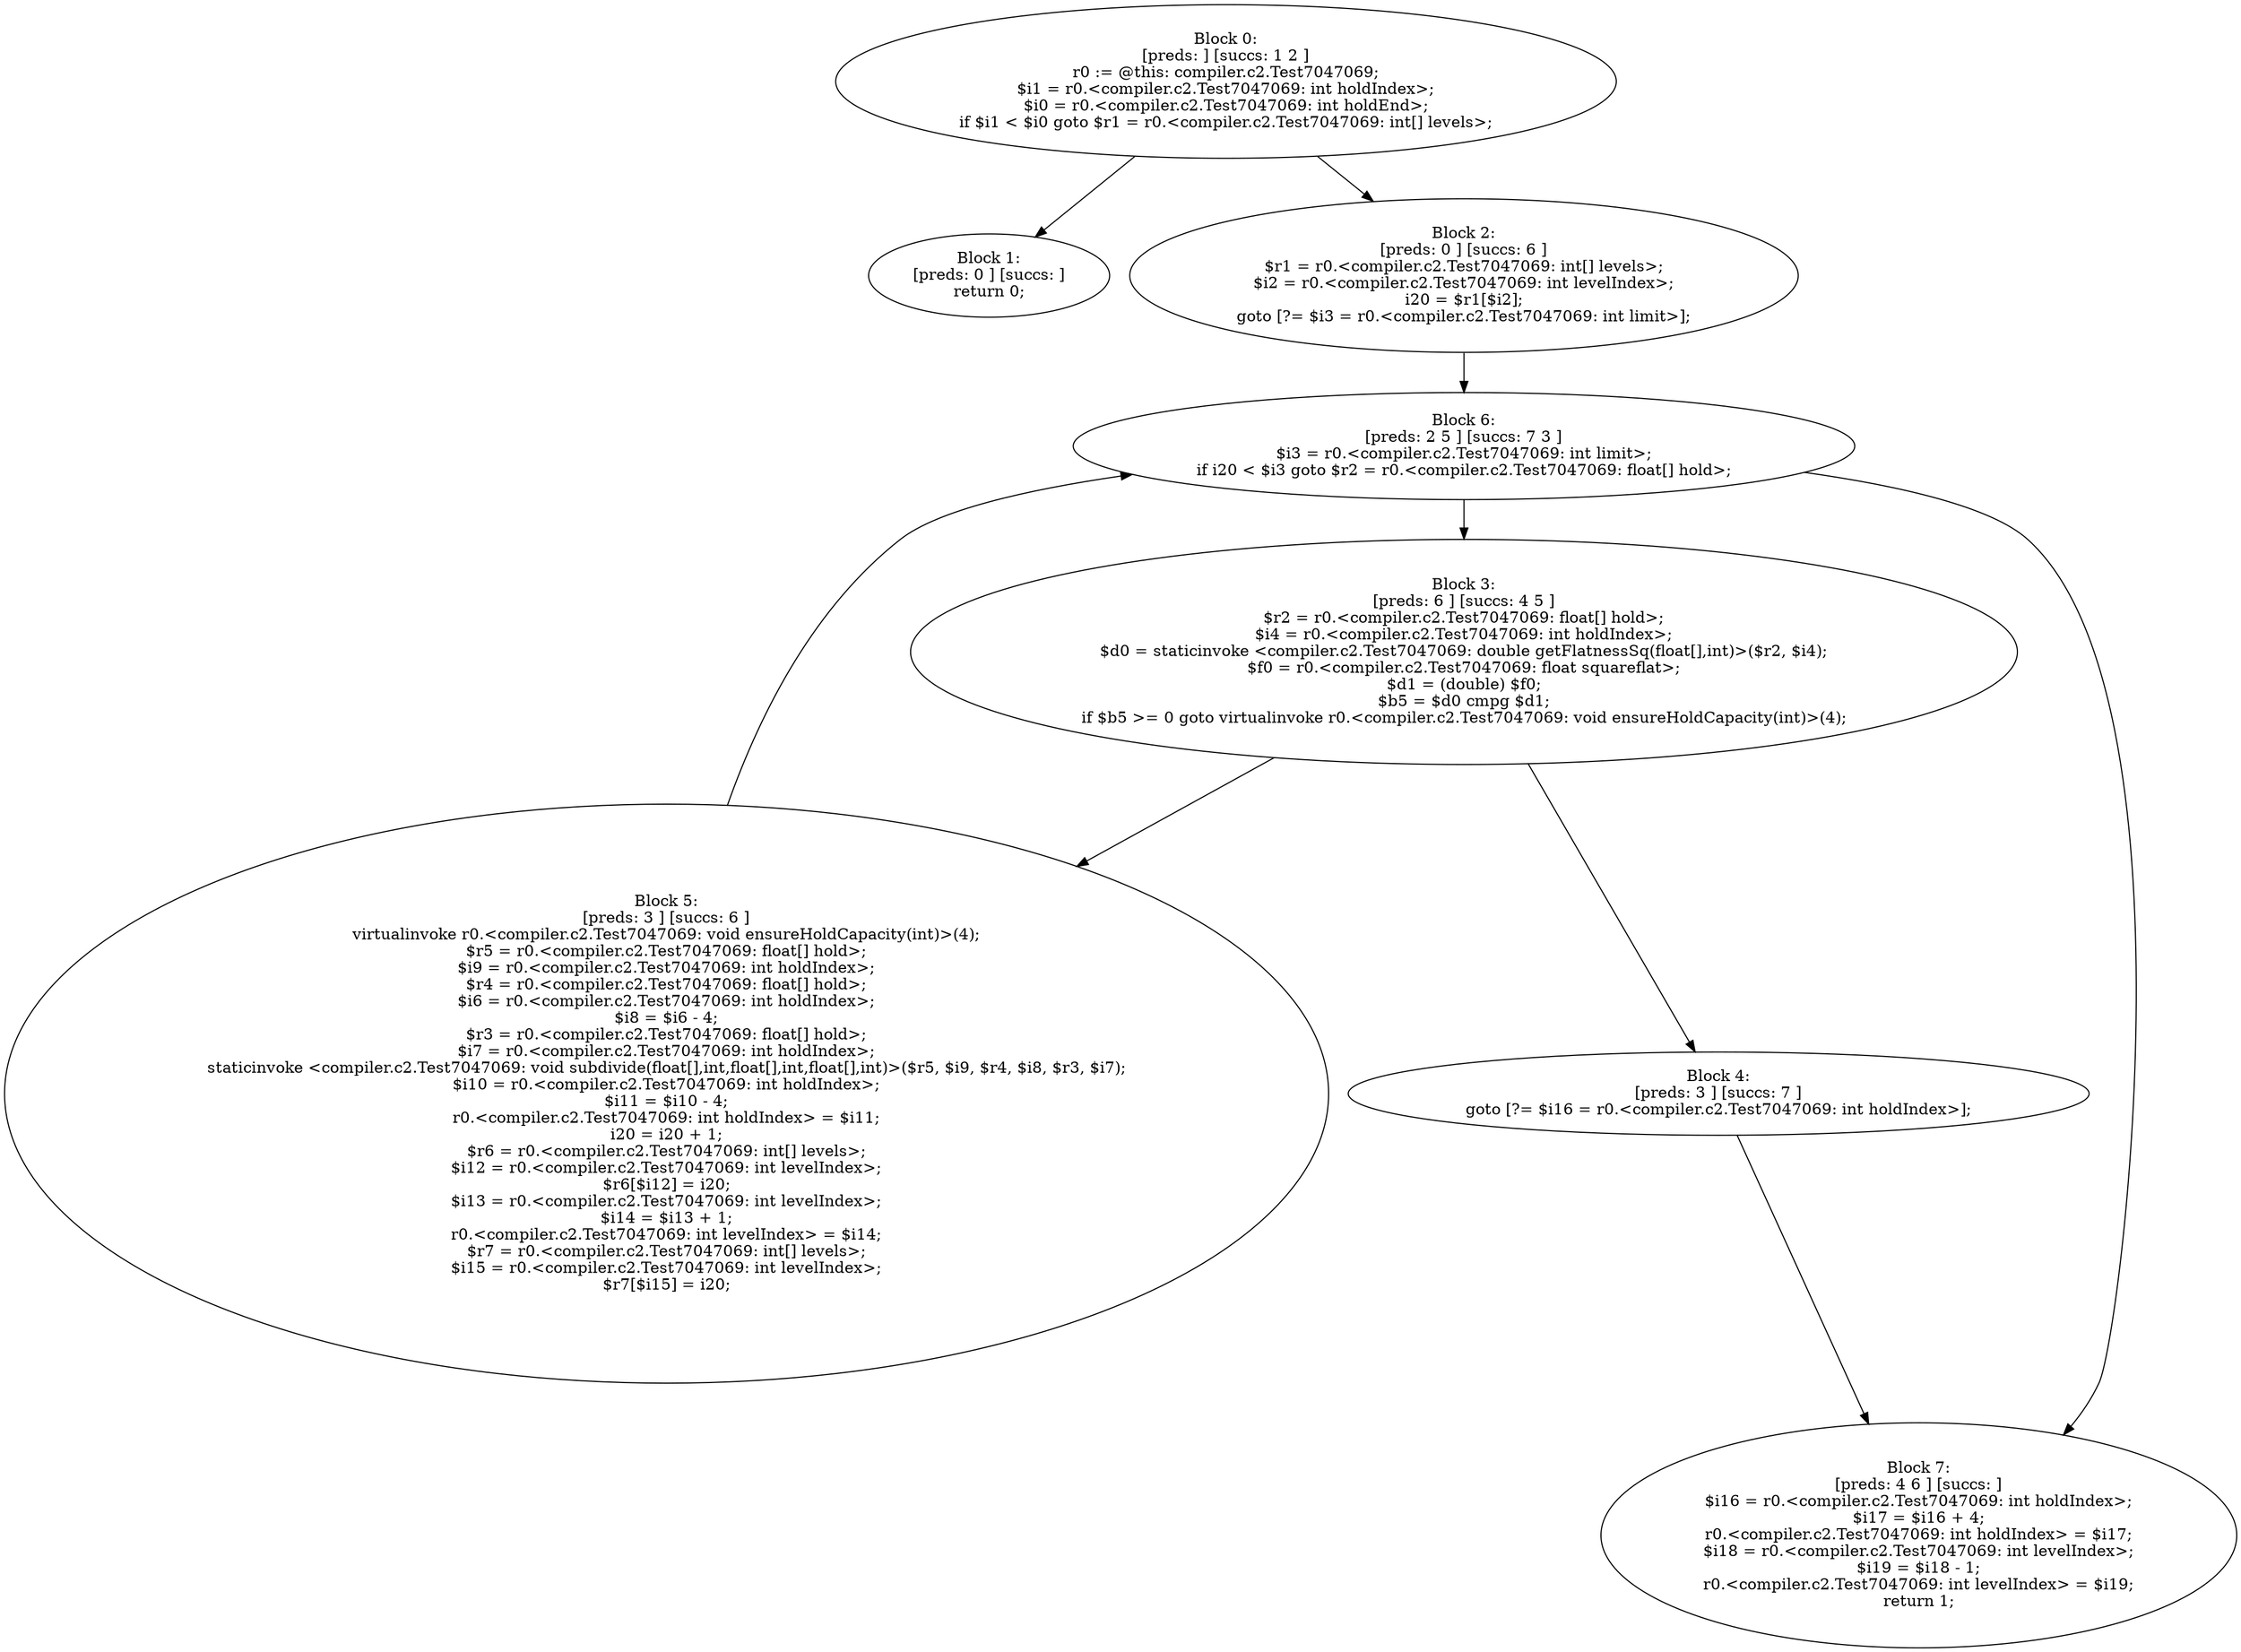 digraph "unitGraph" {
    "Block 0:
[preds: ] [succs: 1 2 ]
r0 := @this: compiler.c2.Test7047069;
$i1 = r0.<compiler.c2.Test7047069: int holdIndex>;
$i0 = r0.<compiler.c2.Test7047069: int holdEnd>;
if $i1 < $i0 goto $r1 = r0.<compiler.c2.Test7047069: int[] levels>;
"
    "Block 1:
[preds: 0 ] [succs: ]
return 0;
"
    "Block 2:
[preds: 0 ] [succs: 6 ]
$r1 = r0.<compiler.c2.Test7047069: int[] levels>;
$i2 = r0.<compiler.c2.Test7047069: int levelIndex>;
i20 = $r1[$i2];
goto [?= $i3 = r0.<compiler.c2.Test7047069: int limit>];
"
    "Block 3:
[preds: 6 ] [succs: 4 5 ]
$r2 = r0.<compiler.c2.Test7047069: float[] hold>;
$i4 = r0.<compiler.c2.Test7047069: int holdIndex>;
$d0 = staticinvoke <compiler.c2.Test7047069: double getFlatnessSq(float[],int)>($r2, $i4);
$f0 = r0.<compiler.c2.Test7047069: float squareflat>;
$d1 = (double) $f0;
$b5 = $d0 cmpg $d1;
if $b5 >= 0 goto virtualinvoke r0.<compiler.c2.Test7047069: void ensureHoldCapacity(int)>(4);
"
    "Block 4:
[preds: 3 ] [succs: 7 ]
goto [?= $i16 = r0.<compiler.c2.Test7047069: int holdIndex>];
"
    "Block 5:
[preds: 3 ] [succs: 6 ]
virtualinvoke r0.<compiler.c2.Test7047069: void ensureHoldCapacity(int)>(4);
$r5 = r0.<compiler.c2.Test7047069: float[] hold>;
$i9 = r0.<compiler.c2.Test7047069: int holdIndex>;
$r4 = r0.<compiler.c2.Test7047069: float[] hold>;
$i6 = r0.<compiler.c2.Test7047069: int holdIndex>;
$i8 = $i6 - 4;
$r3 = r0.<compiler.c2.Test7047069: float[] hold>;
$i7 = r0.<compiler.c2.Test7047069: int holdIndex>;
staticinvoke <compiler.c2.Test7047069: void subdivide(float[],int,float[],int,float[],int)>($r5, $i9, $r4, $i8, $r3, $i7);
$i10 = r0.<compiler.c2.Test7047069: int holdIndex>;
$i11 = $i10 - 4;
r0.<compiler.c2.Test7047069: int holdIndex> = $i11;
i20 = i20 + 1;
$r6 = r0.<compiler.c2.Test7047069: int[] levels>;
$i12 = r0.<compiler.c2.Test7047069: int levelIndex>;
$r6[$i12] = i20;
$i13 = r0.<compiler.c2.Test7047069: int levelIndex>;
$i14 = $i13 + 1;
r0.<compiler.c2.Test7047069: int levelIndex> = $i14;
$r7 = r0.<compiler.c2.Test7047069: int[] levels>;
$i15 = r0.<compiler.c2.Test7047069: int levelIndex>;
$r7[$i15] = i20;
"
    "Block 6:
[preds: 2 5 ] [succs: 7 3 ]
$i3 = r0.<compiler.c2.Test7047069: int limit>;
if i20 < $i3 goto $r2 = r0.<compiler.c2.Test7047069: float[] hold>;
"
    "Block 7:
[preds: 4 6 ] [succs: ]
$i16 = r0.<compiler.c2.Test7047069: int holdIndex>;
$i17 = $i16 + 4;
r0.<compiler.c2.Test7047069: int holdIndex> = $i17;
$i18 = r0.<compiler.c2.Test7047069: int levelIndex>;
$i19 = $i18 - 1;
r0.<compiler.c2.Test7047069: int levelIndex> = $i19;
return 1;
"
    "Block 0:
[preds: ] [succs: 1 2 ]
r0 := @this: compiler.c2.Test7047069;
$i1 = r0.<compiler.c2.Test7047069: int holdIndex>;
$i0 = r0.<compiler.c2.Test7047069: int holdEnd>;
if $i1 < $i0 goto $r1 = r0.<compiler.c2.Test7047069: int[] levels>;
"->"Block 1:
[preds: 0 ] [succs: ]
return 0;
";
    "Block 0:
[preds: ] [succs: 1 2 ]
r0 := @this: compiler.c2.Test7047069;
$i1 = r0.<compiler.c2.Test7047069: int holdIndex>;
$i0 = r0.<compiler.c2.Test7047069: int holdEnd>;
if $i1 < $i0 goto $r1 = r0.<compiler.c2.Test7047069: int[] levels>;
"->"Block 2:
[preds: 0 ] [succs: 6 ]
$r1 = r0.<compiler.c2.Test7047069: int[] levels>;
$i2 = r0.<compiler.c2.Test7047069: int levelIndex>;
i20 = $r1[$i2];
goto [?= $i3 = r0.<compiler.c2.Test7047069: int limit>];
";
    "Block 2:
[preds: 0 ] [succs: 6 ]
$r1 = r0.<compiler.c2.Test7047069: int[] levels>;
$i2 = r0.<compiler.c2.Test7047069: int levelIndex>;
i20 = $r1[$i2];
goto [?= $i3 = r0.<compiler.c2.Test7047069: int limit>];
"->"Block 6:
[preds: 2 5 ] [succs: 7 3 ]
$i3 = r0.<compiler.c2.Test7047069: int limit>;
if i20 < $i3 goto $r2 = r0.<compiler.c2.Test7047069: float[] hold>;
";
    "Block 3:
[preds: 6 ] [succs: 4 5 ]
$r2 = r0.<compiler.c2.Test7047069: float[] hold>;
$i4 = r0.<compiler.c2.Test7047069: int holdIndex>;
$d0 = staticinvoke <compiler.c2.Test7047069: double getFlatnessSq(float[],int)>($r2, $i4);
$f0 = r0.<compiler.c2.Test7047069: float squareflat>;
$d1 = (double) $f0;
$b5 = $d0 cmpg $d1;
if $b5 >= 0 goto virtualinvoke r0.<compiler.c2.Test7047069: void ensureHoldCapacity(int)>(4);
"->"Block 4:
[preds: 3 ] [succs: 7 ]
goto [?= $i16 = r0.<compiler.c2.Test7047069: int holdIndex>];
";
    "Block 3:
[preds: 6 ] [succs: 4 5 ]
$r2 = r0.<compiler.c2.Test7047069: float[] hold>;
$i4 = r0.<compiler.c2.Test7047069: int holdIndex>;
$d0 = staticinvoke <compiler.c2.Test7047069: double getFlatnessSq(float[],int)>($r2, $i4);
$f0 = r0.<compiler.c2.Test7047069: float squareflat>;
$d1 = (double) $f0;
$b5 = $d0 cmpg $d1;
if $b5 >= 0 goto virtualinvoke r0.<compiler.c2.Test7047069: void ensureHoldCapacity(int)>(4);
"->"Block 5:
[preds: 3 ] [succs: 6 ]
virtualinvoke r0.<compiler.c2.Test7047069: void ensureHoldCapacity(int)>(4);
$r5 = r0.<compiler.c2.Test7047069: float[] hold>;
$i9 = r0.<compiler.c2.Test7047069: int holdIndex>;
$r4 = r0.<compiler.c2.Test7047069: float[] hold>;
$i6 = r0.<compiler.c2.Test7047069: int holdIndex>;
$i8 = $i6 - 4;
$r3 = r0.<compiler.c2.Test7047069: float[] hold>;
$i7 = r0.<compiler.c2.Test7047069: int holdIndex>;
staticinvoke <compiler.c2.Test7047069: void subdivide(float[],int,float[],int,float[],int)>($r5, $i9, $r4, $i8, $r3, $i7);
$i10 = r0.<compiler.c2.Test7047069: int holdIndex>;
$i11 = $i10 - 4;
r0.<compiler.c2.Test7047069: int holdIndex> = $i11;
i20 = i20 + 1;
$r6 = r0.<compiler.c2.Test7047069: int[] levels>;
$i12 = r0.<compiler.c2.Test7047069: int levelIndex>;
$r6[$i12] = i20;
$i13 = r0.<compiler.c2.Test7047069: int levelIndex>;
$i14 = $i13 + 1;
r0.<compiler.c2.Test7047069: int levelIndex> = $i14;
$r7 = r0.<compiler.c2.Test7047069: int[] levels>;
$i15 = r0.<compiler.c2.Test7047069: int levelIndex>;
$r7[$i15] = i20;
";
    "Block 4:
[preds: 3 ] [succs: 7 ]
goto [?= $i16 = r0.<compiler.c2.Test7047069: int holdIndex>];
"->"Block 7:
[preds: 4 6 ] [succs: ]
$i16 = r0.<compiler.c2.Test7047069: int holdIndex>;
$i17 = $i16 + 4;
r0.<compiler.c2.Test7047069: int holdIndex> = $i17;
$i18 = r0.<compiler.c2.Test7047069: int levelIndex>;
$i19 = $i18 - 1;
r0.<compiler.c2.Test7047069: int levelIndex> = $i19;
return 1;
";
    "Block 5:
[preds: 3 ] [succs: 6 ]
virtualinvoke r0.<compiler.c2.Test7047069: void ensureHoldCapacity(int)>(4);
$r5 = r0.<compiler.c2.Test7047069: float[] hold>;
$i9 = r0.<compiler.c2.Test7047069: int holdIndex>;
$r4 = r0.<compiler.c2.Test7047069: float[] hold>;
$i6 = r0.<compiler.c2.Test7047069: int holdIndex>;
$i8 = $i6 - 4;
$r3 = r0.<compiler.c2.Test7047069: float[] hold>;
$i7 = r0.<compiler.c2.Test7047069: int holdIndex>;
staticinvoke <compiler.c2.Test7047069: void subdivide(float[],int,float[],int,float[],int)>($r5, $i9, $r4, $i8, $r3, $i7);
$i10 = r0.<compiler.c2.Test7047069: int holdIndex>;
$i11 = $i10 - 4;
r0.<compiler.c2.Test7047069: int holdIndex> = $i11;
i20 = i20 + 1;
$r6 = r0.<compiler.c2.Test7047069: int[] levels>;
$i12 = r0.<compiler.c2.Test7047069: int levelIndex>;
$r6[$i12] = i20;
$i13 = r0.<compiler.c2.Test7047069: int levelIndex>;
$i14 = $i13 + 1;
r0.<compiler.c2.Test7047069: int levelIndex> = $i14;
$r7 = r0.<compiler.c2.Test7047069: int[] levels>;
$i15 = r0.<compiler.c2.Test7047069: int levelIndex>;
$r7[$i15] = i20;
"->"Block 6:
[preds: 2 5 ] [succs: 7 3 ]
$i3 = r0.<compiler.c2.Test7047069: int limit>;
if i20 < $i3 goto $r2 = r0.<compiler.c2.Test7047069: float[] hold>;
";
    "Block 6:
[preds: 2 5 ] [succs: 7 3 ]
$i3 = r0.<compiler.c2.Test7047069: int limit>;
if i20 < $i3 goto $r2 = r0.<compiler.c2.Test7047069: float[] hold>;
"->"Block 7:
[preds: 4 6 ] [succs: ]
$i16 = r0.<compiler.c2.Test7047069: int holdIndex>;
$i17 = $i16 + 4;
r0.<compiler.c2.Test7047069: int holdIndex> = $i17;
$i18 = r0.<compiler.c2.Test7047069: int levelIndex>;
$i19 = $i18 - 1;
r0.<compiler.c2.Test7047069: int levelIndex> = $i19;
return 1;
";
    "Block 6:
[preds: 2 5 ] [succs: 7 3 ]
$i3 = r0.<compiler.c2.Test7047069: int limit>;
if i20 < $i3 goto $r2 = r0.<compiler.c2.Test7047069: float[] hold>;
"->"Block 3:
[preds: 6 ] [succs: 4 5 ]
$r2 = r0.<compiler.c2.Test7047069: float[] hold>;
$i4 = r0.<compiler.c2.Test7047069: int holdIndex>;
$d0 = staticinvoke <compiler.c2.Test7047069: double getFlatnessSq(float[],int)>($r2, $i4);
$f0 = r0.<compiler.c2.Test7047069: float squareflat>;
$d1 = (double) $f0;
$b5 = $d0 cmpg $d1;
if $b5 >= 0 goto virtualinvoke r0.<compiler.c2.Test7047069: void ensureHoldCapacity(int)>(4);
";
}
